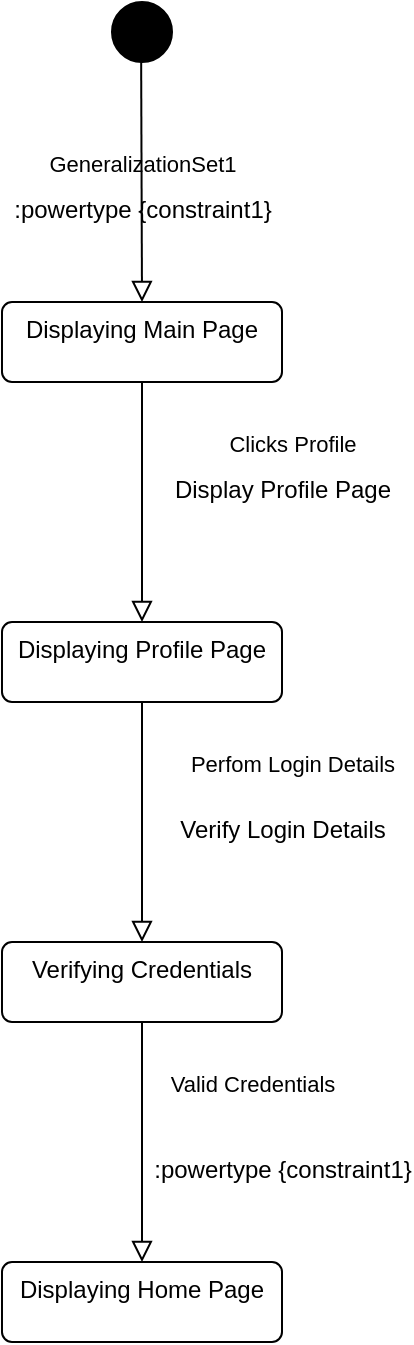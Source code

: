 <mxfile version="24.7.5">
  <diagram name="Page-1" id="PO6YEovwAHuaW14SgPtq">
    <mxGraphModel dx="733" dy="390" grid="1" gridSize="10" guides="1" tooltips="1" connect="1" arrows="1" fold="1" page="1" pageScale="1" pageWidth="4681" pageHeight="3300" background="none" math="0" shadow="0">
      <root>
        <mxCell id="0" />
        <mxCell id="1" parent="0" />
        <mxCell id="dLCL1BNoXGIihHrT0mXC-1" value="" style="ellipse;fillColor=strokeColor;html=1;" vertex="1" parent="1">
          <mxGeometry x="450" y="10" width="30" height="30" as="geometry" />
        </mxCell>
        <mxCell id="dLCL1BNoXGIihHrT0mXC-2" value="GeneralizationSet1" style="endArrow=block;html=1;rounded=0;align=center;verticalAlign=bottom;endFill=0;labelBackgroundColor=none;endSize=8;exitX=0.5;exitY=1;exitDx=0;exitDy=0;" edge="1" parent="1">
          <mxGeometry relative="1" as="geometry">
            <mxPoint x="464.58" y="40" as="sourcePoint" />
            <mxPoint x="465" y="160" as="targetPoint" />
          </mxGeometry>
        </mxCell>
        <mxCell id="dLCL1BNoXGIihHrT0mXC-3" value=":powertype {constraint1}" style="resizable=0;html=1;align=center;verticalAlign=top;labelBackgroundColor=none;" connectable="0" vertex="1" parent="dLCL1BNoXGIihHrT0mXC-2">
          <mxGeometry relative="1" as="geometry" />
        </mxCell>
        <mxCell id="dLCL1BNoXGIihHrT0mXC-10" value="Displaying Main Page" style="html=1;align=center;verticalAlign=top;rounded=1;absoluteArcSize=1;arcSize=10;dashed=0;whiteSpace=wrap;" vertex="1" parent="1">
          <mxGeometry x="395" y="160" width="140" height="40" as="geometry" />
        </mxCell>
        <mxCell id="dLCL1BNoXGIihHrT0mXC-19" value="Displaying Profile Page" style="html=1;align=center;verticalAlign=top;rounded=1;absoluteArcSize=1;arcSize=10;dashed=0;whiteSpace=wrap;" vertex="1" parent="1">
          <mxGeometry x="395" y="320" width="140" height="40" as="geometry" />
        </mxCell>
        <mxCell id="dLCL1BNoXGIihHrT0mXC-20" value="Clicks Profile" style="endArrow=block;html=1;rounded=0;align=center;verticalAlign=bottom;endFill=0;labelBackgroundColor=none;endSize=8;exitX=0.5;exitY=1;exitDx=0;exitDy=0;entryX=0.5;entryY=0;entryDx=0;entryDy=0;" edge="1" parent="1" source="dLCL1BNoXGIihHrT0mXC-10" target="dLCL1BNoXGIihHrT0mXC-19">
          <mxGeometry x="-0.333" y="75" relative="1" as="geometry">
            <mxPoint x="330" y="330" as="sourcePoint" />
            <mxPoint x="490" y="330" as="targetPoint" />
            <mxPoint as="offset" />
          </mxGeometry>
        </mxCell>
        <mxCell id="dLCL1BNoXGIihHrT0mXC-21" value="Display Profile Page" style="resizable=0;html=1;align=center;verticalAlign=top;labelBackgroundColor=none;" connectable="0" vertex="1" parent="dLCL1BNoXGIihHrT0mXC-20">
          <mxGeometry relative="1" as="geometry">
            <mxPoint x="70" y="-20" as="offset" />
          </mxGeometry>
        </mxCell>
        <mxCell id="dLCL1BNoXGIihHrT0mXC-24" value="Perfom Login Details" style="endArrow=block;html=1;rounded=0;align=center;verticalAlign=bottom;endFill=0;labelBackgroundColor=none;endSize=8;exitX=0.5;exitY=1;exitDx=0;exitDy=0;entryX=0.5;entryY=0;entryDx=0;entryDy=0;" edge="1" parent="1" source="dLCL1BNoXGIihHrT0mXC-19" target="dLCL1BNoXGIihHrT0mXC-26">
          <mxGeometry x="-0.333" y="75" relative="1" as="geometry">
            <mxPoint x="412.5" y="380" as="sourcePoint" />
            <mxPoint x="517.5" y="450" as="targetPoint" />
            <mxPoint as="offset" />
          </mxGeometry>
        </mxCell>
        <mxCell id="dLCL1BNoXGIihHrT0mXC-25" value="Verify Login Details" style="resizable=0;html=1;align=center;verticalAlign=top;labelBackgroundColor=none;" connectable="0" vertex="1" parent="dLCL1BNoXGIihHrT0mXC-24">
          <mxGeometry relative="1" as="geometry">
            <mxPoint x="70" y="-10" as="offset" />
          </mxGeometry>
        </mxCell>
        <mxCell id="dLCL1BNoXGIihHrT0mXC-26" value="Verifying Credentials" style="html=1;align=center;verticalAlign=top;rounded=1;absoluteArcSize=1;arcSize=10;dashed=0;whiteSpace=wrap;" vertex="1" parent="1">
          <mxGeometry x="395" y="480" width="140" height="40" as="geometry" />
        </mxCell>
        <mxCell id="dLCL1BNoXGIihHrT0mXC-27" value="Displaying Home Page" style="html=1;align=center;verticalAlign=top;rounded=1;absoluteArcSize=1;arcSize=10;dashed=0;whiteSpace=wrap;" vertex="1" parent="1">
          <mxGeometry x="395" y="640" width="140" height="40" as="geometry" />
        </mxCell>
        <mxCell id="dLCL1BNoXGIihHrT0mXC-28" value="Valid Credentials" style="endArrow=block;html=1;rounded=0;align=center;verticalAlign=bottom;endFill=0;labelBackgroundColor=none;endSize=8;exitX=0.5;exitY=1;exitDx=0;exitDy=0;entryX=0.5;entryY=0;entryDx=0;entryDy=0;" edge="1" parent="1" source="dLCL1BNoXGIihHrT0mXC-26" target="dLCL1BNoXGIihHrT0mXC-27">
          <mxGeometry x="-0.333" y="55" relative="1" as="geometry">
            <mxPoint x="460" y="550" as="sourcePoint" />
            <mxPoint x="490" y="630" as="targetPoint" />
            <mxPoint as="offset" />
          </mxGeometry>
        </mxCell>
        <mxCell id="dLCL1BNoXGIihHrT0mXC-29" value=":powertype {constraint1}" style="resizable=0;html=1;align=center;verticalAlign=top;labelBackgroundColor=none;" connectable="0" vertex="1" parent="dLCL1BNoXGIihHrT0mXC-28">
          <mxGeometry relative="1" as="geometry">
            <mxPoint x="70" as="offset" />
          </mxGeometry>
        </mxCell>
      </root>
    </mxGraphModel>
  </diagram>
</mxfile>
